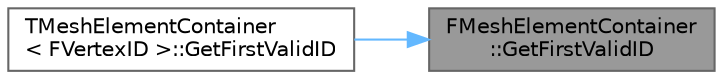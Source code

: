 digraph "FMeshElementContainer::GetFirstValidID"
{
 // INTERACTIVE_SVG=YES
 // LATEX_PDF_SIZE
  bgcolor="transparent";
  edge [fontname=Helvetica,fontsize=10,labelfontname=Helvetica,labelfontsize=10];
  node [fontname=Helvetica,fontsize=10,shape=box,height=0.2,width=0.4];
  rankdir="RL";
  Node1 [id="Node000001",label="FMeshElementContainer\l::GetFirstValidID",height=0.2,width=0.4,color="gray40", fillcolor="grey60", style="filled", fontcolor="black",tooltip="Returns the first valid ID."];
  Node1 -> Node2 [id="edge1_Node000001_Node000002",dir="back",color="steelblue1",style="solid",tooltip=" "];
  Node2 [id="Node000002",label="TMeshElementContainer\l\< FVertexID \>::GetFirstValidID",height=0.2,width=0.4,color="grey40", fillcolor="white", style="filled",URL="$d6/d4c/classTMeshElementContainer.html#a40f6111bde54304fee58ed38ac87d13d",tooltip=" "];
}

